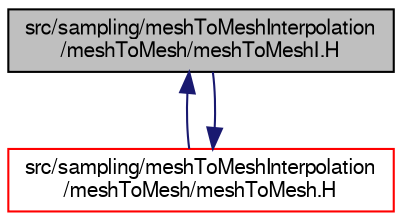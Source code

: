 digraph "src/sampling/meshToMeshInterpolation/meshToMesh/meshToMeshI.H"
{
  bgcolor="transparent";
  edge [fontname="FreeSans",fontsize="10",labelfontname="FreeSans",labelfontsize="10"];
  node [fontname="FreeSans",fontsize="10",shape=record];
  Node251 [label="src/sampling/meshToMeshInterpolation\l/meshToMesh/meshToMeshI.H",height=0.2,width=0.4,color="black", fillcolor="grey75", style="filled", fontcolor="black"];
  Node251 -> Node252 [dir="back",color="midnightblue",fontsize="10",style="solid",fontname="FreeSans"];
  Node252 [label="src/sampling/meshToMeshInterpolation\l/meshToMesh/meshToMesh.H",height=0.2,width=0.4,color="red",URL="$a14555.html"];
  Node252 -> Node251 [dir="back",color="midnightblue",fontsize="10",style="solid",fontname="FreeSans"];
}
